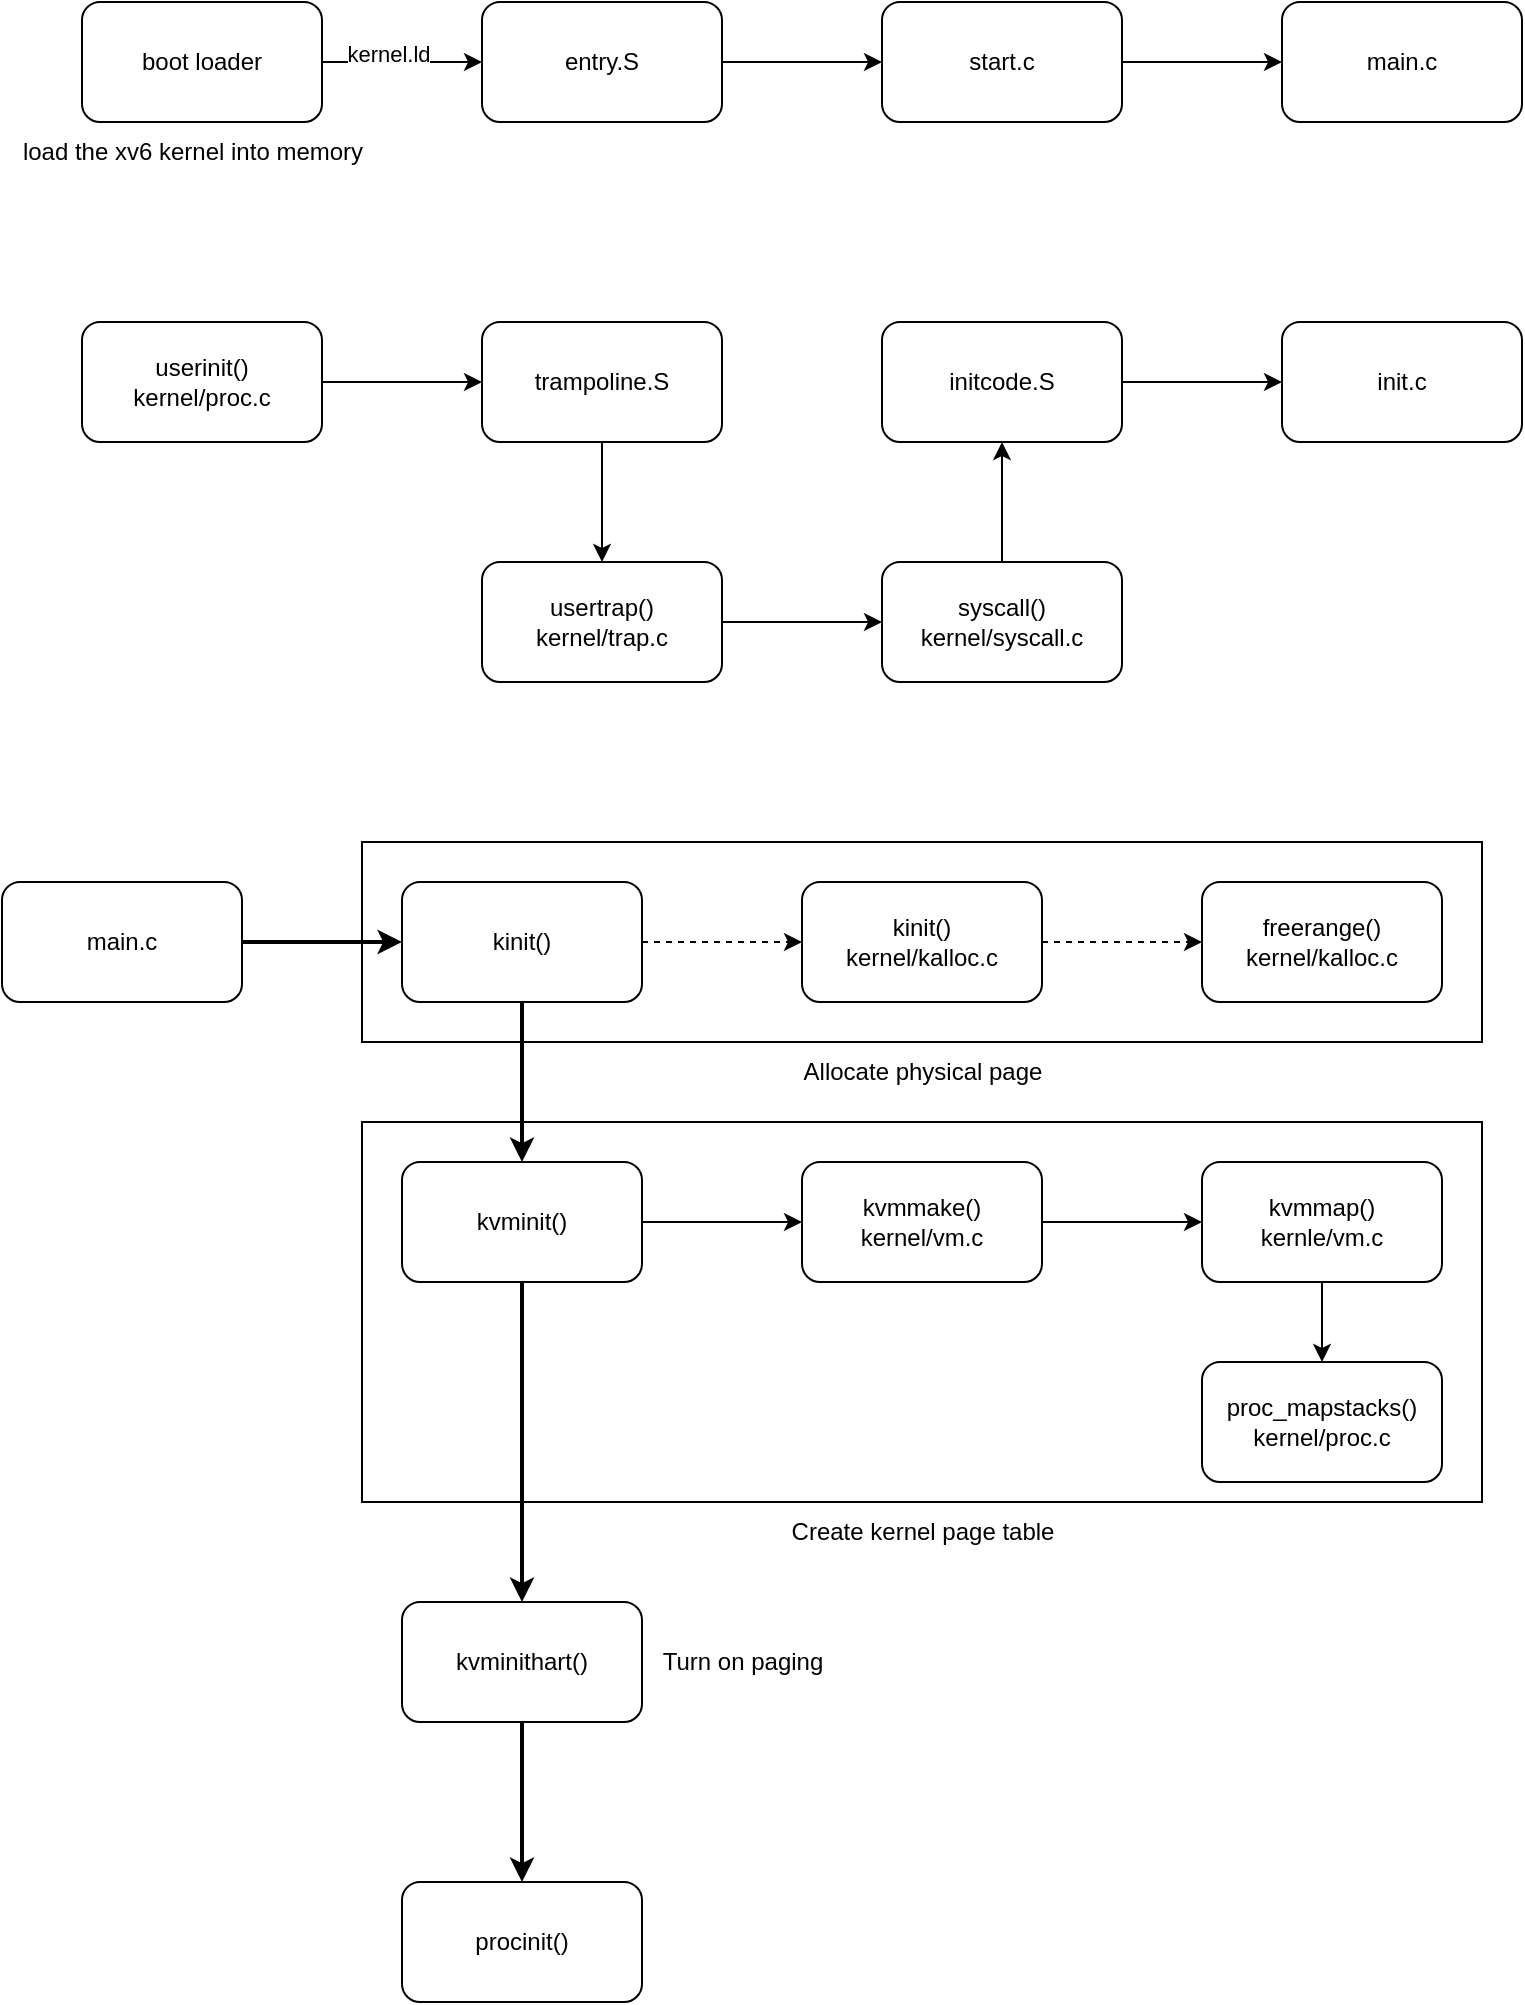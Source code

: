 <mxfile version="22.1.17" type="github">
  <diagram name="第 1 页" id="H3iK7mH5yCvFYJRqQ1OO">
    <mxGraphModel dx="929" dy="609" grid="1" gridSize="10" guides="1" tooltips="1" connect="1" arrows="1" fold="1" page="1" pageScale="1" pageWidth="827" pageHeight="1169" math="0" shadow="0">
      <root>
        <mxCell id="0" />
        <mxCell id="1" parent="0" />
        <mxCell id="aMMNmagPH8piCRl28nUM-23" value="" style="rounded=0;whiteSpace=wrap;html=1;" vertex="1" parent="1">
          <mxGeometry x="220" y="720" width="560" height="190" as="geometry" />
        </mxCell>
        <mxCell id="aMMNmagPH8piCRl28nUM-14" value="" style="rounded=0;whiteSpace=wrap;html=1;" vertex="1" parent="1">
          <mxGeometry x="220" y="580" width="560" height="100" as="geometry" />
        </mxCell>
        <mxCell id="72-1KpBpTqp4JV26HE0D-3" value="" style="edgeStyle=orthogonalEdgeStyle;rounded=0;orthogonalLoop=1;jettySize=auto;html=1;" parent="1" source="72-1KpBpTqp4JV26HE0D-1" target="72-1KpBpTqp4JV26HE0D-2" edge="1">
          <mxGeometry relative="1" as="geometry" />
        </mxCell>
        <mxCell id="72-1KpBpTqp4JV26HE0D-9" value="kernel.ld" style="edgeLabel;html=1;align=center;verticalAlign=middle;resizable=0;points=[];" parent="72-1KpBpTqp4JV26HE0D-3" vertex="1" connectable="0">
          <mxGeometry x="-0.275" y="4" relative="1" as="geometry">
            <mxPoint x="4" as="offset" />
          </mxGeometry>
        </mxCell>
        <mxCell id="72-1KpBpTqp4JV26HE0D-1" value="boot loader" style="rounded=1;whiteSpace=wrap;html=1;" parent="1" vertex="1">
          <mxGeometry x="80" y="160" width="120" height="60" as="geometry" />
        </mxCell>
        <mxCell id="72-1KpBpTqp4JV26HE0D-5" value="" style="edgeStyle=orthogonalEdgeStyle;rounded=0;orthogonalLoop=1;jettySize=auto;html=1;" parent="1" source="72-1KpBpTqp4JV26HE0D-2" target="72-1KpBpTqp4JV26HE0D-4" edge="1">
          <mxGeometry relative="1" as="geometry" />
        </mxCell>
        <mxCell id="72-1KpBpTqp4JV26HE0D-2" value="entry.S" style="rounded=1;whiteSpace=wrap;html=1;" parent="1" vertex="1">
          <mxGeometry x="280" y="160" width="120" height="60" as="geometry" />
        </mxCell>
        <mxCell id="72-1KpBpTqp4JV26HE0D-7" value="" style="edgeStyle=orthogonalEdgeStyle;rounded=0;orthogonalLoop=1;jettySize=auto;html=1;" parent="1" source="72-1KpBpTqp4JV26HE0D-4" target="72-1KpBpTqp4JV26HE0D-6" edge="1">
          <mxGeometry relative="1" as="geometry" />
        </mxCell>
        <mxCell id="72-1KpBpTqp4JV26HE0D-4" value="start.c" style="rounded=1;whiteSpace=wrap;html=1;" parent="1" vertex="1">
          <mxGeometry x="480" y="160" width="120" height="60" as="geometry" />
        </mxCell>
        <mxCell id="72-1KpBpTqp4JV26HE0D-6" value="main.c" style="rounded=1;whiteSpace=wrap;html=1;" parent="1" vertex="1">
          <mxGeometry x="680" y="160" width="120" height="60" as="geometry" />
        </mxCell>
        <mxCell id="72-1KpBpTqp4JV26HE0D-8" value="load the xv6 kernel into memory" style="text;html=1;align=center;verticalAlign=middle;resizable=0;points=[];autosize=1;strokeColor=none;fillColor=none;" parent="1" vertex="1">
          <mxGeometry x="40" y="220" width="190" height="30" as="geometry" />
        </mxCell>
        <mxCell id="72-1KpBpTqp4JV26HE0D-16" value="" style="edgeStyle=orthogonalEdgeStyle;rounded=0;orthogonalLoop=1;jettySize=auto;html=1;" parent="1" source="72-1KpBpTqp4JV26HE0D-10" target="72-1KpBpTqp4JV26HE0D-15" edge="1">
          <mxGeometry relative="1" as="geometry" />
        </mxCell>
        <mxCell id="72-1KpBpTqp4JV26HE0D-10" value="userinit()&lt;br&gt;kernel/proc.c" style="rounded=1;whiteSpace=wrap;html=1;" parent="1" vertex="1">
          <mxGeometry x="80" y="320" width="120" height="60" as="geometry" />
        </mxCell>
        <mxCell id="72-1KpBpTqp4JV26HE0D-14" value="" style="edgeStyle=orthogonalEdgeStyle;rounded=0;orthogonalLoop=1;jettySize=auto;html=1;" parent="1" source="72-1KpBpTqp4JV26HE0D-11" target="72-1KpBpTqp4JV26HE0D-13" edge="1">
          <mxGeometry relative="1" as="geometry" />
        </mxCell>
        <mxCell id="72-1KpBpTqp4JV26HE0D-11" value="initcode.S" style="rounded=1;whiteSpace=wrap;html=1;" parent="1" vertex="1">
          <mxGeometry x="480" y="320" width="120" height="60" as="geometry" />
        </mxCell>
        <mxCell id="72-1KpBpTqp4JV26HE0D-13" value="init.c" style="rounded=1;whiteSpace=wrap;html=1;" parent="1" vertex="1">
          <mxGeometry x="680" y="320" width="120" height="60" as="geometry" />
        </mxCell>
        <mxCell id="72-1KpBpTqp4JV26HE0D-17" value="" style="edgeStyle=orthogonalEdgeStyle;rounded=0;orthogonalLoop=1;jettySize=auto;html=1;entryX=0.5;entryY=0;entryDx=0;entryDy=0;" parent="1" source="72-1KpBpTqp4JV26HE0D-15" target="72-1KpBpTqp4JV26HE0D-18" edge="1">
          <mxGeometry relative="1" as="geometry">
            <mxPoint x="340" y="450" as="targetPoint" />
          </mxGeometry>
        </mxCell>
        <mxCell id="72-1KpBpTqp4JV26HE0D-15" value="trampoline.S" style="rounded=1;whiteSpace=wrap;html=1;" parent="1" vertex="1">
          <mxGeometry x="280" y="320" width="120" height="60" as="geometry" />
        </mxCell>
        <mxCell id="72-1KpBpTqp4JV26HE0D-20" value="" style="edgeStyle=orthogonalEdgeStyle;rounded=0;orthogonalLoop=1;jettySize=auto;html=1;" parent="1" source="72-1KpBpTqp4JV26HE0D-18" target="72-1KpBpTqp4JV26HE0D-19" edge="1">
          <mxGeometry relative="1" as="geometry" />
        </mxCell>
        <mxCell id="72-1KpBpTqp4JV26HE0D-18" value="usertrap()&lt;br&gt;kernel/trap.c" style="rounded=1;whiteSpace=wrap;html=1;" parent="1" vertex="1">
          <mxGeometry x="280" y="440" width="120" height="60" as="geometry" />
        </mxCell>
        <mxCell id="72-1KpBpTqp4JV26HE0D-21" value="" style="edgeStyle=orthogonalEdgeStyle;rounded=0;orthogonalLoop=1;jettySize=auto;html=1;" parent="1" source="72-1KpBpTqp4JV26HE0D-19" target="72-1KpBpTqp4JV26HE0D-11" edge="1">
          <mxGeometry relative="1" as="geometry" />
        </mxCell>
        <mxCell id="72-1KpBpTqp4JV26HE0D-19" value="syscall()&lt;br&gt;kernel/syscall.c" style="rounded=1;whiteSpace=wrap;html=1;" parent="1" vertex="1">
          <mxGeometry x="480" y="440" width="120" height="60" as="geometry" />
        </mxCell>
        <mxCell id="aMMNmagPH8piCRl28nUM-3" value="" style="edgeStyle=orthogonalEdgeStyle;rounded=0;orthogonalLoop=1;jettySize=auto;html=1;strokeWidth=2;" edge="1" parent="1" source="aMMNmagPH8piCRl28nUM-1" target="aMMNmagPH8piCRl28nUM-2">
          <mxGeometry relative="1" as="geometry" />
        </mxCell>
        <mxCell id="aMMNmagPH8piCRl28nUM-1" value="main.c" style="rounded=1;whiteSpace=wrap;html=1;" vertex="1" parent="1">
          <mxGeometry x="40" y="600" width="120" height="60" as="geometry" />
        </mxCell>
        <mxCell id="aMMNmagPH8piCRl28nUM-5" value="" style="edgeStyle=orthogonalEdgeStyle;rounded=0;orthogonalLoop=1;jettySize=auto;html=1;strokeWidth=2;" edge="1" parent="1" source="aMMNmagPH8piCRl28nUM-2" target="aMMNmagPH8piCRl28nUM-4">
          <mxGeometry relative="1" as="geometry" />
        </mxCell>
        <mxCell id="aMMNmagPH8piCRl28nUM-11" value="" style="edgeStyle=orthogonalEdgeStyle;rounded=0;orthogonalLoop=1;jettySize=auto;html=1;dashed=1;" edge="1" parent="1" source="aMMNmagPH8piCRl28nUM-2" target="aMMNmagPH8piCRl28nUM-10">
          <mxGeometry relative="1" as="geometry" />
        </mxCell>
        <mxCell id="aMMNmagPH8piCRl28nUM-2" value="kinit()" style="rounded=1;whiteSpace=wrap;html=1;" vertex="1" parent="1">
          <mxGeometry x="240" y="600" width="120" height="60" as="geometry" />
        </mxCell>
        <mxCell id="aMMNmagPH8piCRl28nUM-7" value="" style="edgeStyle=orthogonalEdgeStyle;rounded=0;orthogonalLoop=1;jettySize=auto;html=1;strokeWidth=2;" edge="1" parent="1" source="aMMNmagPH8piCRl28nUM-4" target="aMMNmagPH8piCRl28nUM-6">
          <mxGeometry relative="1" as="geometry" />
        </mxCell>
        <mxCell id="aMMNmagPH8piCRl28nUM-17" value="" style="edgeStyle=orthogonalEdgeStyle;rounded=0;orthogonalLoop=1;jettySize=auto;html=1;" edge="1" parent="1" source="aMMNmagPH8piCRl28nUM-4" target="aMMNmagPH8piCRl28nUM-16">
          <mxGeometry relative="1" as="geometry" />
        </mxCell>
        <mxCell id="aMMNmagPH8piCRl28nUM-4" value="kvminit()" style="rounded=1;whiteSpace=wrap;html=1;" vertex="1" parent="1">
          <mxGeometry x="240" y="740" width="120" height="60" as="geometry" />
        </mxCell>
        <mxCell id="aMMNmagPH8piCRl28nUM-9" value="" style="edgeStyle=orthogonalEdgeStyle;rounded=0;orthogonalLoop=1;jettySize=auto;html=1;strokeWidth=2;" edge="1" parent="1" source="aMMNmagPH8piCRl28nUM-6" target="aMMNmagPH8piCRl28nUM-8">
          <mxGeometry relative="1" as="geometry" />
        </mxCell>
        <mxCell id="aMMNmagPH8piCRl28nUM-6" value="kvminithart()" style="rounded=1;whiteSpace=wrap;html=1;" vertex="1" parent="1">
          <mxGeometry x="240" y="960" width="120" height="60" as="geometry" />
        </mxCell>
        <mxCell id="aMMNmagPH8piCRl28nUM-8" value="procinit()" style="rounded=1;whiteSpace=wrap;html=1;" vertex="1" parent="1">
          <mxGeometry x="240" y="1100" width="120" height="60" as="geometry" />
        </mxCell>
        <mxCell id="aMMNmagPH8piCRl28nUM-13" value="" style="edgeStyle=orthogonalEdgeStyle;rounded=0;orthogonalLoop=1;jettySize=auto;html=1;dashed=1;" edge="1" parent="1" source="aMMNmagPH8piCRl28nUM-10" target="aMMNmagPH8piCRl28nUM-12">
          <mxGeometry relative="1" as="geometry" />
        </mxCell>
        <mxCell id="aMMNmagPH8piCRl28nUM-10" value="kinit()&lt;br&gt;kernel/kalloc.c" style="rounded=1;whiteSpace=wrap;html=1;" vertex="1" parent="1">
          <mxGeometry x="440" y="600" width="120" height="60" as="geometry" />
        </mxCell>
        <mxCell id="aMMNmagPH8piCRl28nUM-12" value="freerange()&lt;br&gt;kernel/kalloc.c" style="rounded=1;whiteSpace=wrap;html=1;" vertex="1" parent="1">
          <mxGeometry x="640" y="600" width="120" height="60" as="geometry" />
        </mxCell>
        <mxCell id="aMMNmagPH8piCRl28nUM-15" value="Allocate physical page" style="text;html=1;align=center;verticalAlign=middle;resizable=0;points=[];autosize=1;strokeColor=none;fillColor=none;" vertex="1" parent="1">
          <mxGeometry x="430" y="680" width="140" height="30" as="geometry" />
        </mxCell>
        <mxCell id="aMMNmagPH8piCRl28nUM-19" value="" style="edgeStyle=orthogonalEdgeStyle;rounded=0;orthogonalLoop=1;jettySize=auto;html=1;" edge="1" parent="1" source="aMMNmagPH8piCRl28nUM-16" target="aMMNmagPH8piCRl28nUM-18">
          <mxGeometry relative="1" as="geometry" />
        </mxCell>
        <mxCell id="aMMNmagPH8piCRl28nUM-16" value="kvmmake()&lt;br&gt;kernel/vm.c" style="rounded=1;whiteSpace=wrap;html=1;" vertex="1" parent="1">
          <mxGeometry x="440" y="740" width="120" height="60" as="geometry" />
        </mxCell>
        <mxCell id="aMMNmagPH8piCRl28nUM-22" value="" style="edgeStyle=orthogonalEdgeStyle;rounded=0;orthogonalLoop=1;jettySize=auto;html=1;" edge="1" parent="1" source="aMMNmagPH8piCRl28nUM-18" target="aMMNmagPH8piCRl28nUM-20">
          <mxGeometry relative="1" as="geometry" />
        </mxCell>
        <mxCell id="aMMNmagPH8piCRl28nUM-18" value="kvmmap()&lt;br&gt;kernle/vm.c" style="rounded=1;whiteSpace=wrap;html=1;" vertex="1" parent="1">
          <mxGeometry x="640" y="740" width="120" height="60" as="geometry" />
        </mxCell>
        <mxCell id="aMMNmagPH8piCRl28nUM-20" value="proc_mapstacks()&lt;br&gt;kernel/proc.c" style="rounded=1;whiteSpace=wrap;html=1;" vertex="1" parent="1">
          <mxGeometry x="640" y="840" width="120" height="60" as="geometry" />
        </mxCell>
        <mxCell id="aMMNmagPH8piCRl28nUM-24" value="Create kernel page table" style="text;html=1;align=center;verticalAlign=middle;resizable=0;points=[];autosize=1;strokeColor=none;fillColor=none;" vertex="1" parent="1">
          <mxGeometry x="425" y="910" width="150" height="30" as="geometry" />
        </mxCell>
        <mxCell id="aMMNmagPH8piCRl28nUM-25" value="Turn on paging" style="text;html=1;align=center;verticalAlign=middle;resizable=0;points=[];autosize=1;strokeColor=none;fillColor=none;" vertex="1" parent="1">
          <mxGeometry x="360" y="975" width="100" height="30" as="geometry" />
        </mxCell>
      </root>
    </mxGraphModel>
  </diagram>
</mxfile>
